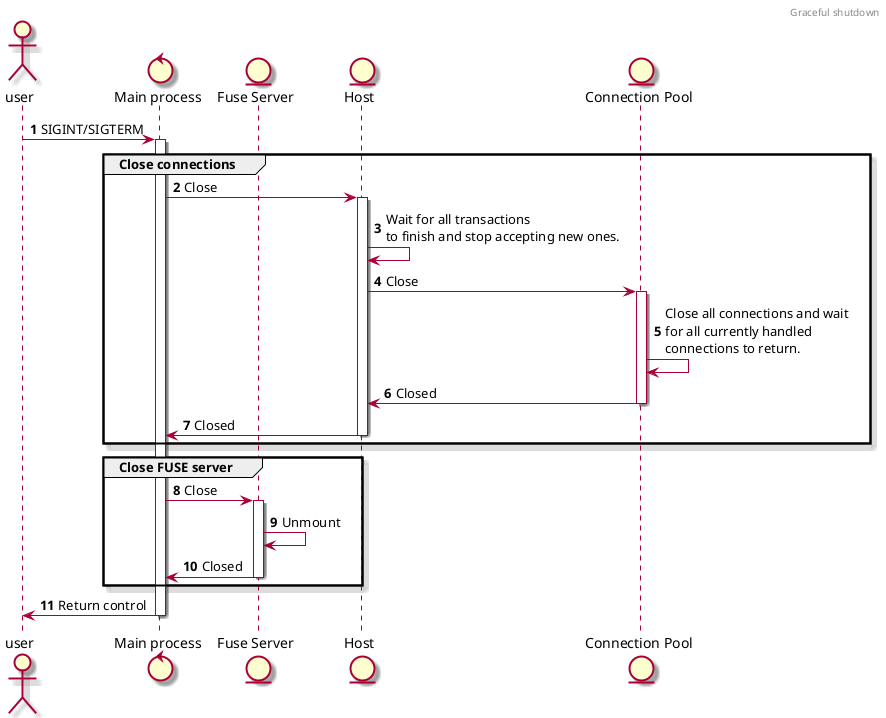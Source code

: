 @startuml
'https://plantuml.com/sequence-diagram

skin rose

header Graceful shutdown

actor user
control "Main process" as main
entity "Fuse Server" as server
entity "Host" as host
entity "Connection Pool" as pool

autonumber

user -> main ++ : SIGINT/SIGTERM

group Close connections
    main -> host ++ : Close
    host -> host : Wait for all transactions\nto finish and stop accepting new ones.
    host -> pool ++ : Close
    pool -> pool : Close all connections and wait\nfor all currently handled\nconnections to return.
    pool -> host -- : Closed
    host -> main -- : Closed
end

group Close FUSE server
    main -> server ++ : Close
    server -> server : Unmount
    server -> main -- : Closed
end

main -> user -- : Return control

@enduml
